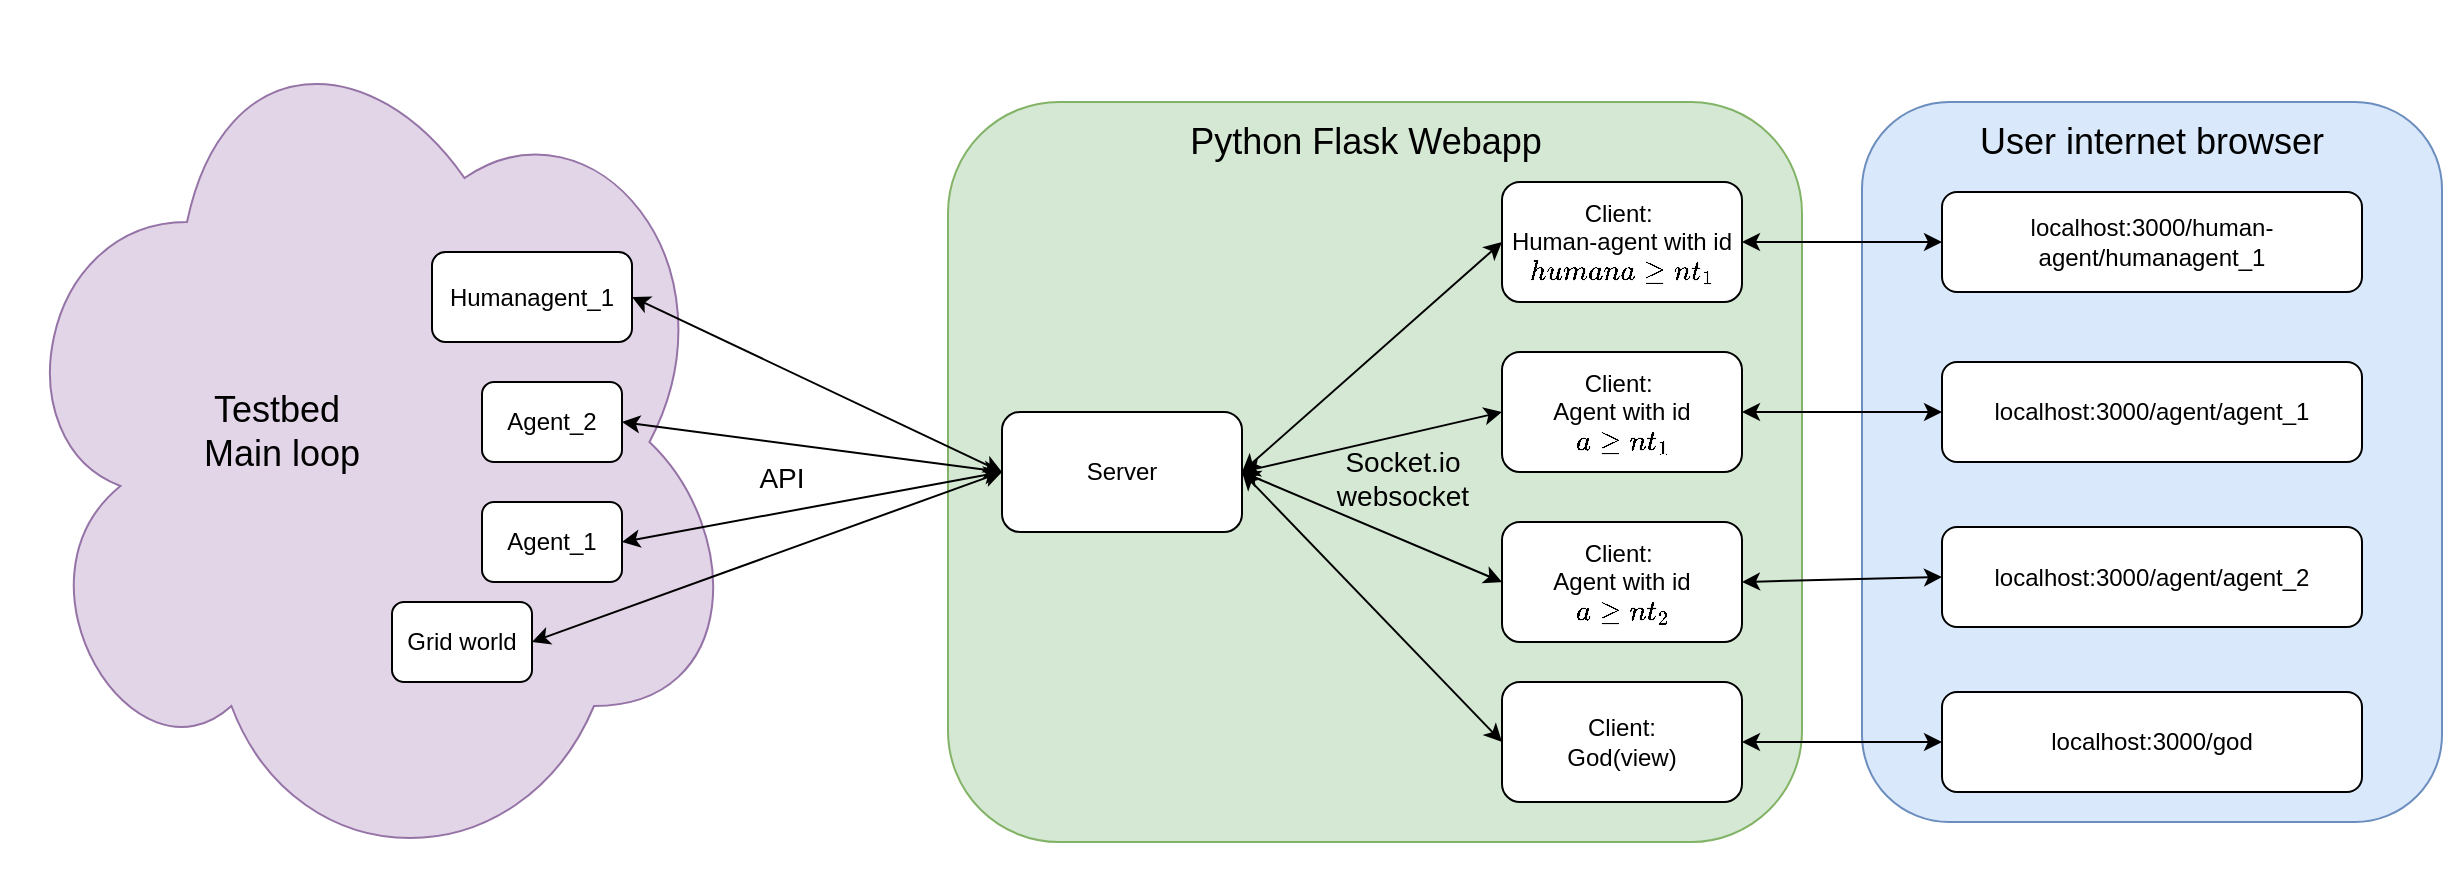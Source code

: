 <mxfile version="10.5.9" type="google"><diagram id="PZgk2waD5cLkWyDgzCAi" name="Page-1"><mxGraphModel dx="1778" dy="529" grid="1" gridSize="10" guides="1" tooltips="1" connect="1" arrows="1" fold="1" page="1" pageScale="1" pageWidth="827" pageHeight="1169" math="0" shadow="0"><root><mxCell id="0"/><mxCell id="1" parent="0"/><mxCell id="j0vLK1ijspFQHpyNytpW-1" value="" style="rounded=1;whiteSpace=wrap;html=1;fillColor=#d5e8d4;strokeColor=#82b366;" vertex="1" parent="1"><mxGeometry x="293" y="120" width="427" height="370" as="geometry"/></mxCell><mxCell id="j0vLK1ijspFQHpyNytpW-2" value="Server" style="rounded=1;whiteSpace=wrap;html=1;" vertex="1" parent="1"><mxGeometry x="320" y="275" width="120" height="60" as="geometry"/></mxCell><mxCell id="j0vLK1ijspFQHpyNytpW-3" value="Client:&amp;nbsp;&lt;br&gt;Agent with id `agent_2`&lt;br&gt;" style="rounded=1;whiteSpace=wrap;html=1;" vertex="1" parent="1"><mxGeometry x="570" y="330" width="120" height="60" as="geometry"/></mxCell><mxCell id="j0vLK1ijspFQHpyNytpW-4" value="Client:&lt;br&gt;God(view)&lt;br&gt;" style="rounded=1;whiteSpace=wrap;html=1;" vertex="1" parent="1"><mxGeometry x="570" y="410" width="120" height="60" as="geometry"/></mxCell><mxCell id="j0vLK1ijspFQHpyNytpW-6" value="" style="rounded=1;whiteSpace=wrap;html=1;fillColor=#dae8fc;strokeColor=#6c8ebf;" vertex="1" parent="1"><mxGeometry x="750" y="120" width="290" height="360" as="geometry"/></mxCell><mxCell id="j0vLK1ijspFQHpyNytpW-7" value="localhost:3000/agent/agent_2" style="rounded=1;whiteSpace=wrap;html=1;" vertex="1" parent="1"><mxGeometry x="790" y="332.5" width="210" height="50" as="geometry"/></mxCell><mxCell id="j0vLK1ijspFQHpyNytpW-8" value="&lt;font style=&quot;font-size: 18px&quot;&gt;User internet browser&lt;/font&gt;" style="text;html=1;strokeColor=none;fillColor=none;align=center;verticalAlign=middle;whiteSpace=wrap;rounded=0;" vertex="1" parent="1"><mxGeometry x="801" y="130" width="188" height="20" as="geometry"/></mxCell><mxCell id="j0vLK1ijspFQHpyNytpW-9" value="localhost:3000/god" style="rounded=1;whiteSpace=wrap;html=1;" vertex="1" parent="1"><mxGeometry x="790" y="415" width="210" height="50" as="geometry"/></mxCell><mxCell id="j0vLK1ijspFQHpyNytpW-10" value="" style="endArrow=classic;startArrow=classic;html=1;entryX=1;entryY=0.5;entryDx=0;entryDy=0;exitX=0;exitY=0.5;exitDx=0;exitDy=0;" edge="1" parent="1" source="j0vLK1ijspFQHpyNytpW-7" target="j0vLK1ijspFQHpyNytpW-3"><mxGeometry width="50" height="50" relative="1" as="geometry"><mxPoint x="290" y="560" as="sourcePoint"/><mxPoint x="340" y="510" as="targetPoint"/></mxGeometry></mxCell><mxCell id="j0vLK1ijspFQHpyNytpW-11" value="" style="endArrow=classic;startArrow=classic;html=1;exitX=1;exitY=0.5;exitDx=0;exitDy=0;entryX=0;entryY=0.5;entryDx=0;entryDy=0;" edge="1" parent="1" source="j0vLK1ijspFQHpyNytpW-4" target="j0vLK1ijspFQHpyNytpW-9"><mxGeometry width="50" height="50" relative="1" as="geometry"><mxPoint x="730" y="410" as="sourcePoint"/><mxPoint x="780" y="360" as="targetPoint"/></mxGeometry></mxCell><mxCell id="j0vLK1ijspFQHpyNytpW-12" value="" style="endArrow=classic;startArrow=classic;html=1;exitX=1;exitY=0.5;exitDx=0;exitDy=0;entryX=0;entryY=0.5;entryDx=0;entryDy=0;" edge="1" parent="1" source="j0vLK1ijspFQHpyNytpW-2" target="j0vLK1ijspFQHpyNytpW-4"><mxGeometry width="50" height="50" relative="1" as="geometry"><mxPoint x="480" y="360" as="sourcePoint"/><mxPoint x="530" y="310" as="targetPoint"/></mxGeometry></mxCell><mxCell id="j0vLK1ijspFQHpyNytpW-13" value="" style="endArrow=classic;startArrow=classic;html=1;exitX=1;exitY=0.5;exitDx=0;exitDy=0;entryX=0;entryY=0.5;entryDx=0;entryDy=0;" edge="1" parent="1" source="j0vLK1ijspFQHpyNytpW-2" target="j0vLK1ijspFQHpyNytpW-3"><mxGeometry width="50" height="50" relative="1" as="geometry"><mxPoint x="450" y="315" as="sourcePoint"/><mxPoint x="580" y="390" as="targetPoint"/></mxGeometry></mxCell><mxCell id="j0vLK1ijspFQHpyNytpW-14" value="&lt;font style=&quot;font-size: 14px&quot;&gt;Socket.io websocket&lt;/font&gt;" style="text;html=1;strokeColor=none;fillColor=none;align=center;verticalAlign=middle;whiteSpace=wrap;rounded=0;" vertex="1" parent="1"><mxGeometry x="481" y="295" width="79" height="25" as="geometry"/></mxCell><mxCell id="j0vLK1ijspFQHpyNytpW-18" value="&lt;font style=&quot;font-size: 18px&quot;&gt;Python Flask Webapp&lt;/font&gt;" style="text;html=1;strokeColor=none;fillColor=none;align=center;verticalAlign=middle;whiteSpace=wrap;rounded=0;" vertex="1" parent="1"><mxGeometry x="386.5" y="130" width="230" height="20" as="geometry"/></mxCell><mxCell id="j0vLK1ijspFQHpyNytpW-20" value="" style="ellipse;shape=cloud;whiteSpace=wrap;html=1;fillColor=#e1d5e7;strokeColor=#9673a6;" vertex="1" parent="1"><mxGeometry x="-180" y="70" width="370" height="440" as="geometry"/></mxCell><mxCell id="j0vLK1ijspFQHpyNytpW-21" value="Agent_1" style="rounded=1;whiteSpace=wrap;html=1;" vertex="1" parent="1"><mxGeometry x="60" y="320" width="70" height="40" as="geometry"/></mxCell><mxCell id="j0vLK1ijspFQHpyNytpW-22" value="Grid world&lt;br&gt;" style="rounded=1;whiteSpace=wrap;html=1;" vertex="1" parent="1"><mxGeometry x="15" y="370" width="70" height="40" as="geometry"/></mxCell><mxCell id="j0vLK1ijspFQHpyNytpW-23" value="" style="endArrow=classic;startArrow=classic;html=1;entryX=1;entryY=0.5;entryDx=0;entryDy=0;exitX=0;exitY=0.5;exitDx=0;exitDy=0;" edge="1" parent="1" source="j0vLK1ijspFQHpyNytpW-2" target="j0vLK1ijspFQHpyNytpW-22"><mxGeometry width="50" height="50" relative="1" as="geometry"><mxPoint x="140" y="390" as="sourcePoint"/><mxPoint x="190" y="340" as="targetPoint"/></mxGeometry></mxCell><mxCell id="j0vLK1ijspFQHpyNytpW-24" value="" style="endArrow=classic;startArrow=classic;html=1;entryX=1;entryY=0.5;entryDx=0;entryDy=0;exitX=0;exitY=0.5;exitDx=0;exitDy=0;" edge="1" parent="1" source="j0vLK1ijspFQHpyNytpW-2" target="j0vLK1ijspFQHpyNytpW-21"><mxGeometry width="50" height="50" relative="1" as="geometry"><mxPoint x="330" y="315" as="sourcePoint"/><mxPoint x="120" y="305" as="targetPoint"/></mxGeometry></mxCell><mxCell id="j0vLK1ijspFQHpyNytpW-25" value="&lt;font style=&quot;font-size: 14px&quot;&gt;API&lt;/font&gt;" style="text;html=1;strokeColor=none;fillColor=none;align=center;verticalAlign=middle;whiteSpace=wrap;rounded=0;" vertex="1" parent="1"><mxGeometry x="190" y="297.5" width="40" height="20" as="geometry"/></mxCell><mxCell id="j0vLK1ijspFQHpyNytpW-26" value="localhost:3000/agent/agent_1" style="rounded=1;whiteSpace=wrap;html=1;" vertex="1" parent="1"><mxGeometry x="790" y="250" width="210" height="50" as="geometry"/></mxCell><mxCell id="j0vLK1ijspFQHpyNytpW-27" value="localhost:3000/human-agent/humanagent_1" style="rounded=1;whiteSpace=wrap;html=1;" vertex="1" parent="1"><mxGeometry x="790" y="165" width="210" height="50" as="geometry"/></mxCell><mxCell id="j0vLK1ijspFQHpyNytpW-28" value="Client:&amp;nbsp;&lt;br&gt;Agent with id `agent_1`&lt;br&gt;" style="rounded=1;whiteSpace=wrap;html=1;" vertex="1" parent="1"><mxGeometry x="570" y="245" width="120" height="60" as="geometry"/></mxCell><mxCell id="j0vLK1ijspFQHpyNytpW-29" value="Client:&amp;nbsp;&lt;br&gt;Human-agent with id `humanagent_1`&lt;br&gt;" style="rounded=1;whiteSpace=wrap;html=1;" vertex="1" parent="1"><mxGeometry x="570" y="160" width="120" height="60" as="geometry"/></mxCell><mxCell id="j0vLK1ijspFQHpyNytpW-30" value="" style="endArrow=classic;startArrow=classic;html=1;entryX=1;entryY=0.5;entryDx=0;entryDy=0;" edge="1" parent="1" source="j0vLK1ijspFQHpyNytpW-26" target="j0vLK1ijspFQHpyNytpW-28"><mxGeometry width="50" height="50" relative="1" as="geometry"><mxPoint x="790" y="330" as="sourcePoint"/><mxPoint x="700" y="350" as="targetPoint"/></mxGeometry></mxCell><mxCell id="j0vLK1ijspFQHpyNytpW-31" value="" style="endArrow=classic;startArrow=classic;html=1;entryX=1;entryY=0.5;entryDx=0;entryDy=0;exitX=0;exitY=0.5;exitDx=0;exitDy=0;" edge="1" parent="1" source="j0vLK1ijspFQHpyNytpW-27" target="j0vLK1ijspFQHpyNytpW-29"><mxGeometry width="50" height="50" relative="1" as="geometry"><mxPoint x="790" y="262.692" as="sourcePoint"/><mxPoint x="700" y="265" as="targetPoint"/></mxGeometry></mxCell><mxCell id="j0vLK1ijspFQHpyNytpW-32" value="" style="endArrow=classic;startArrow=classic;html=1;exitX=1;exitY=0.5;exitDx=0;exitDy=0;entryX=0;entryY=0.5;entryDx=0;entryDy=0;" edge="1" parent="1" source="j0vLK1ijspFQHpyNytpW-2" target="j0vLK1ijspFQHpyNytpW-28"><mxGeometry width="50" height="50" relative="1" as="geometry"><mxPoint x="450" y="315" as="sourcePoint"/><mxPoint x="580" y="430" as="targetPoint"/></mxGeometry></mxCell><mxCell id="j0vLK1ijspFQHpyNytpW-33" value="" style="endArrow=classic;startArrow=classic;html=1;entryX=0;entryY=0.5;entryDx=0;entryDy=0;exitX=1;exitY=0.5;exitDx=0;exitDy=0;" edge="1" parent="1" source="j0vLK1ijspFQHpyNytpW-2" target="j0vLK1ijspFQHpyNytpW-29"><mxGeometry width="50" height="50" relative="1" as="geometry"><mxPoint x="450" y="300" as="sourcePoint"/><mxPoint x="580" y="265" as="targetPoint"/></mxGeometry></mxCell><mxCell id="j0vLK1ijspFQHpyNytpW-34" value="Agent_2&lt;br&gt;" style="rounded=1;whiteSpace=wrap;html=1;" vertex="1" parent="1"><mxGeometry x="60" y="260" width="70" height="40" as="geometry"/></mxCell><mxCell id="j0vLK1ijspFQHpyNytpW-35" value="Humanagent_1" style="rounded=1;whiteSpace=wrap;html=1;" vertex="1" parent="1"><mxGeometry x="35" y="195" width="100" height="45" as="geometry"/></mxCell><mxCell id="j0vLK1ijspFQHpyNytpW-36" value="" style="endArrow=classic;startArrow=classic;html=1;entryX=1;entryY=0.5;entryDx=0;entryDy=0;exitX=0;exitY=0.5;exitDx=0;exitDy=0;" edge="1" parent="1" source="j0vLK1ijspFQHpyNytpW-2" target="j0vLK1ijspFQHpyNytpW-35"><mxGeometry width="50" height="50" relative="1" as="geometry"><mxPoint x="330" y="315" as="sourcePoint"/><mxPoint x="130" y="350" as="targetPoint"/></mxGeometry></mxCell><mxCell id="j0vLK1ijspFQHpyNytpW-37" value="" style="endArrow=classic;startArrow=classic;html=1;entryX=1;entryY=0.5;entryDx=0;entryDy=0;exitX=0;exitY=0.5;exitDx=0;exitDy=0;" edge="1" parent="1" source="j0vLK1ijspFQHpyNytpW-2" target="j0vLK1ijspFQHpyNytpW-34"><mxGeometry width="50" height="50" relative="1" as="geometry"><mxPoint x="330" y="315" as="sourcePoint"/><mxPoint x="145" y="228" as="targetPoint"/></mxGeometry></mxCell><mxCell id="j0vLK1ijspFQHpyNytpW-38" value="&lt;font style=&quot;font-size: 18px&quot;&gt;Testbed&amp;nbsp;&lt;br&gt;Main loop&lt;/font&gt;&lt;br&gt;" style="text;html=1;strokeColor=none;fillColor=none;align=center;verticalAlign=middle;whiteSpace=wrap;rounded=0;" vertex="1" parent="1"><mxGeometry x="-100" y="252.5" width="120" height="65" as="geometry"/></mxCell></root></mxGraphModel></diagram></mxfile>